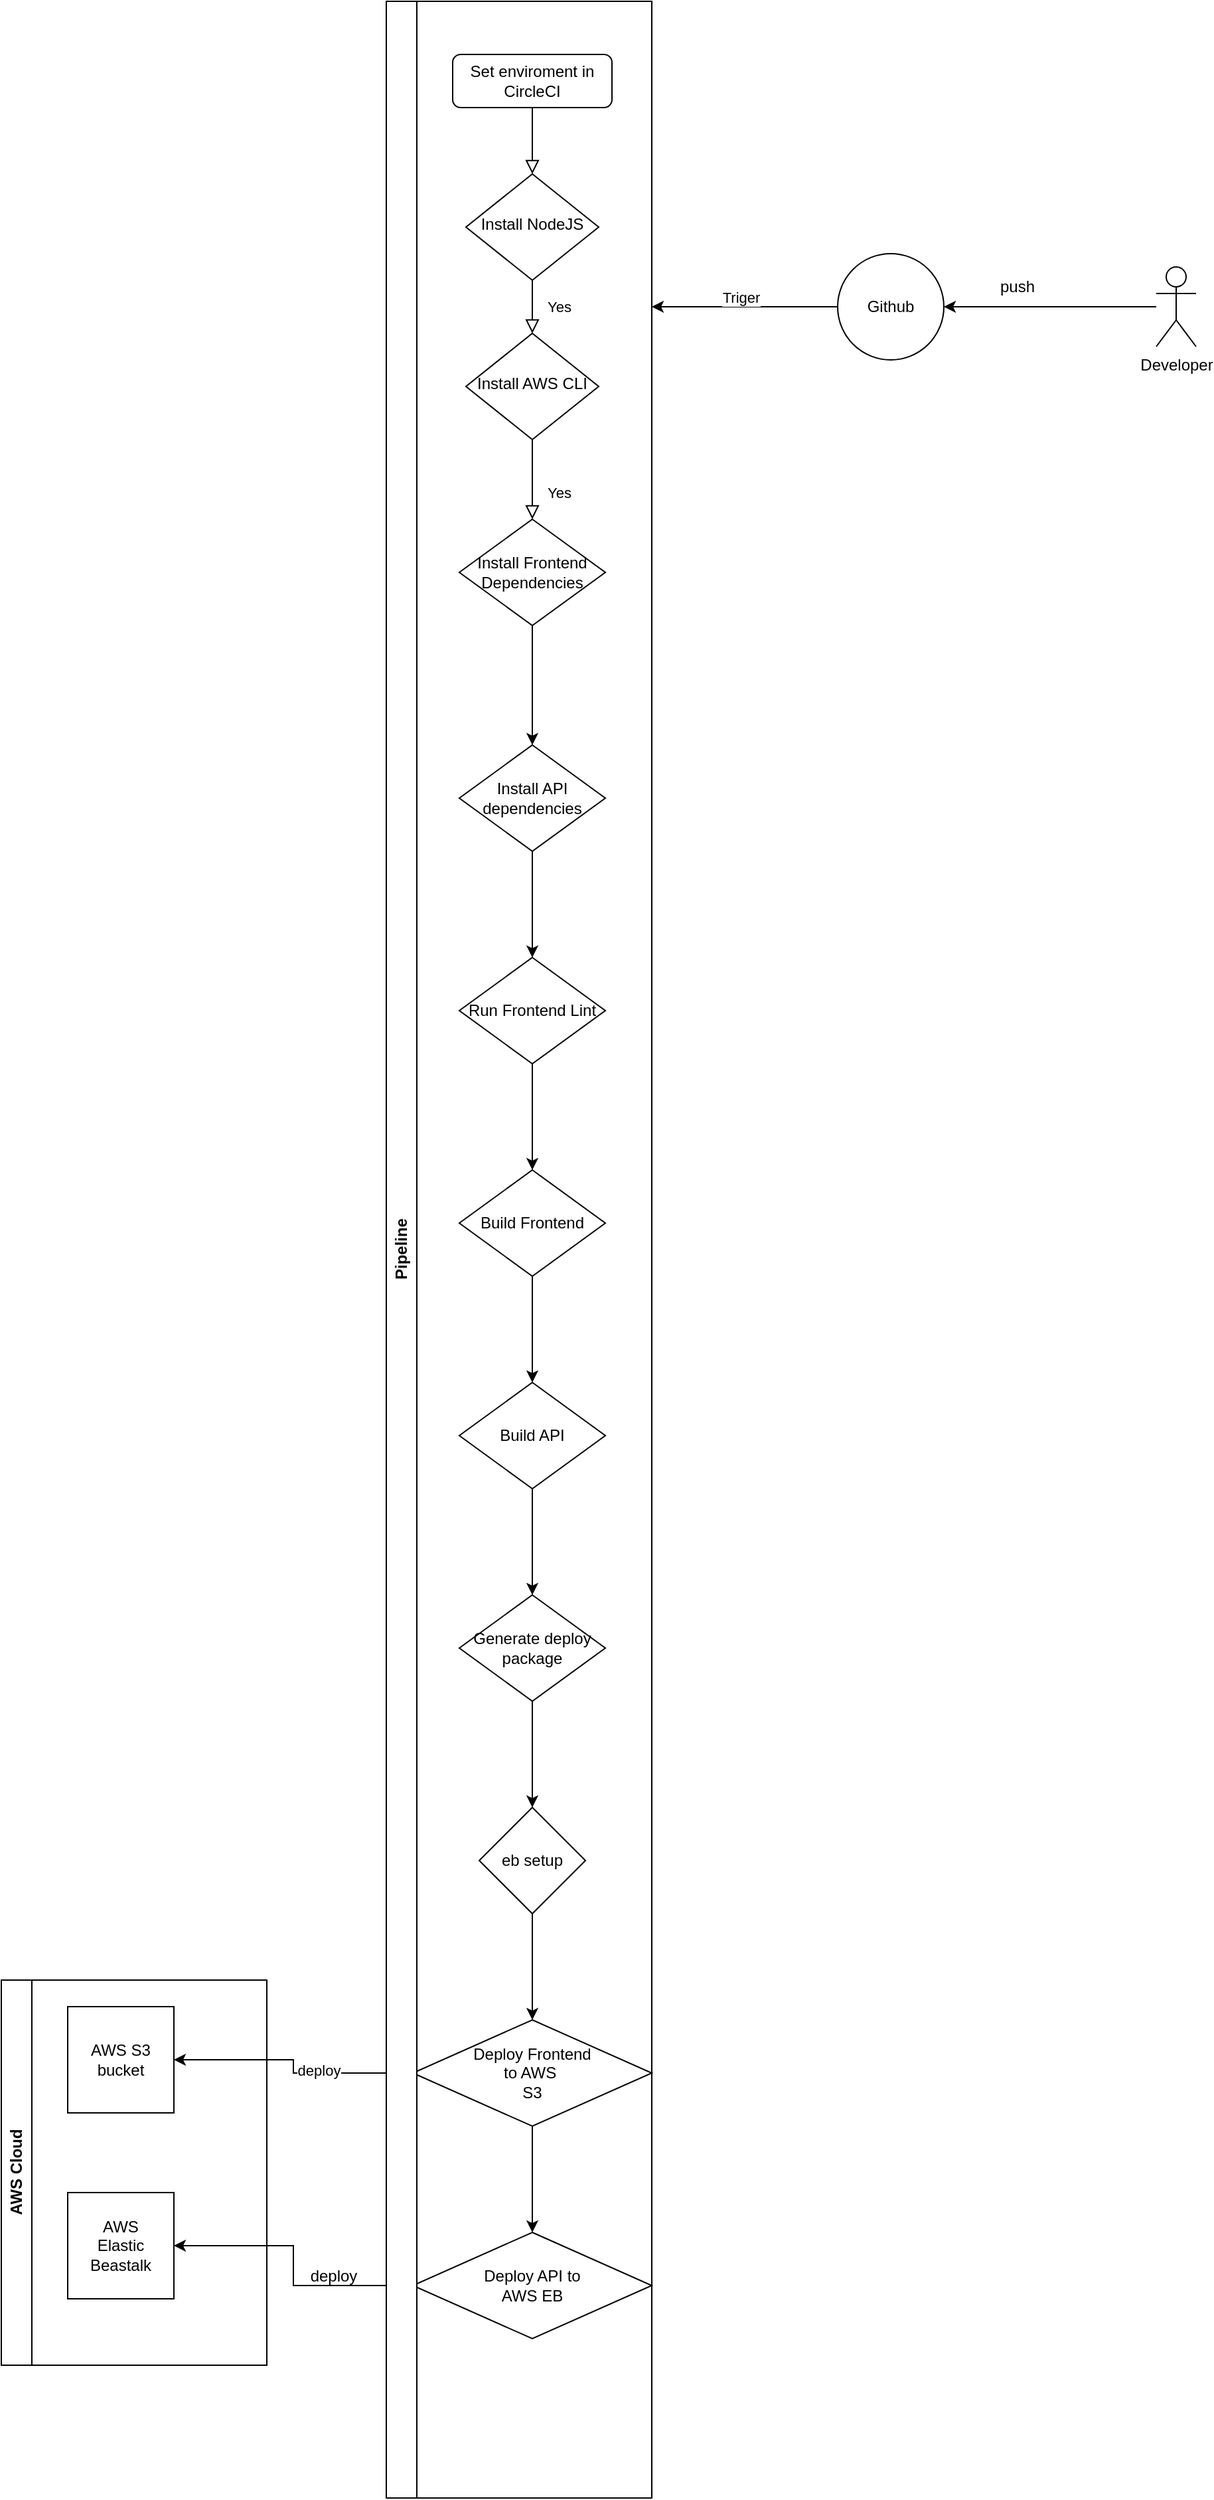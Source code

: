 <mxfile version="23.1.5" type="device">
  <diagram id="C5RBs43oDa-KdzZeNtuy" name="Page-1">
    <mxGraphModel dx="5078" dy="1829" grid="1" gridSize="10" guides="1" tooltips="1" connect="1" arrows="1" fold="1" page="1" pageScale="1" pageWidth="827" pageHeight="1169" math="0" shadow="0">
      <root>
        <mxCell id="WIyWlLk6GJQsqaUBKTNV-0" />
        <mxCell id="WIyWlLk6GJQsqaUBKTNV-1" parent="WIyWlLk6GJQsqaUBKTNV-0" />
        <mxCell id="WIyWlLk6GJQsqaUBKTNV-2" value="" style="rounded=0;html=1;jettySize=auto;orthogonalLoop=1;fontSize=11;endArrow=block;endFill=0;endSize=8;strokeWidth=1;shadow=0;labelBackgroundColor=none;edgeStyle=orthogonalEdgeStyle;" parent="WIyWlLk6GJQsqaUBKTNV-1" source="WIyWlLk6GJQsqaUBKTNV-3" target="WIyWlLk6GJQsqaUBKTNV-6" edge="1">
          <mxGeometry relative="1" as="geometry" />
        </mxCell>
        <mxCell id="WIyWlLk6GJQsqaUBKTNV-3" value="Set enviroment in CircleCI" style="rounded=1;whiteSpace=wrap;html=1;fontSize=12;glass=0;strokeWidth=1;shadow=0;" parent="WIyWlLk6GJQsqaUBKTNV-1" vertex="1">
          <mxGeometry x="160" y="80" width="120" height="40" as="geometry" />
        </mxCell>
        <mxCell id="WIyWlLk6GJQsqaUBKTNV-4" value="Yes" style="rounded=0;html=1;jettySize=auto;orthogonalLoop=1;fontSize=11;endArrow=block;endFill=0;endSize=8;strokeWidth=1;shadow=0;labelBackgroundColor=none;edgeStyle=orthogonalEdgeStyle;" parent="WIyWlLk6GJQsqaUBKTNV-1" source="WIyWlLk6GJQsqaUBKTNV-6" target="WIyWlLk6GJQsqaUBKTNV-10" edge="1">
          <mxGeometry y="20" relative="1" as="geometry">
            <mxPoint as="offset" />
          </mxGeometry>
        </mxCell>
        <mxCell id="WIyWlLk6GJQsqaUBKTNV-6" value="Install NodeJS" style="rhombus;whiteSpace=wrap;html=1;shadow=0;fontFamily=Helvetica;fontSize=12;align=center;strokeWidth=1;spacing=6;spacingTop=-4;" parent="WIyWlLk6GJQsqaUBKTNV-1" vertex="1">
          <mxGeometry x="170" y="170" width="100" height="80" as="geometry" />
        </mxCell>
        <mxCell id="WIyWlLk6GJQsqaUBKTNV-8" value="Yes" style="rounded=0;html=1;jettySize=auto;orthogonalLoop=1;fontSize=11;endArrow=block;endFill=0;endSize=8;strokeWidth=1;shadow=0;labelBackgroundColor=none;edgeStyle=orthogonalEdgeStyle;" parent="WIyWlLk6GJQsqaUBKTNV-1" source="WIyWlLk6GJQsqaUBKTNV-10" edge="1">
          <mxGeometry x="0.333" y="20" relative="1" as="geometry">
            <mxPoint as="offset" />
            <mxPoint x="220" y="430" as="targetPoint" />
          </mxGeometry>
        </mxCell>
        <mxCell id="WIyWlLk6GJQsqaUBKTNV-10" value="Install AWS CLI" style="rhombus;whiteSpace=wrap;html=1;shadow=0;fontFamily=Helvetica;fontSize=12;align=center;strokeWidth=1;spacing=6;spacingTop=-4;" parent="WIyWlLk6GJQsqaUBKTNV-1" vertex="1">
          <mxGeometry x="170" y="290" width="100" height="80" as="geometry" />
        </mxCell>
        <mxCell id="kE521kVCgS56fpdzkzg2-2" value="" style="edgeStyle=orthogonalEdgeStyle;rounded=0;orthogonalLoop=1;jettySize=auto;html=1;" edge="1" parent="WIyWlLk6GJQsqaUBKTNV-1" source="kE521kVCgS56fpdzkzg2-0" target="kE521kVCgS56fpdzkzg2-1">
          <mxGeometry relative="1" as="geometry" />
        </mxCell>
        <mxCell id="kE521kVCgS56fpdzkzg2-0" value="Install Frontend&lt;br&gt;Dependencies" style="rhombus;whiteSpace=wrap;html=1;" vertex="1" parent="WIyWlLk6GJQsqaUBKTNV-1">
          <mxGeometry x="165" y="430" width="110" height="80" as="geometry" />
        </mxCell>
        <mxCell id="kE521kVCgS56fpdzkzg2-4" value="" style="edgeStyle=orthogonalEdgeStyle;rounded=0;orthogonalLoop=1;jettySize=auto;html=1;" edge="1" parent="WIyWlLk6GJQsqaUBKTNV-1" source="kE521kVCgS56fpdzkzg2-1" target="kE521kVCgS56fpdzkzg2-3">
          <mxGeometry relative="1" as="geometry" />
        </mxCell>
        <mxCell id="kE521kVCgS56fpdzkzg2-1" value="Install API dependencies" style="rhombus;whiteSpace=wrap;html=1;" vertex="1" parent="WIyWlLk6GJQsqaUBKTNV-1">
          <mxGeometry x="165" y="600" width="110" height="80" as="geometry" />
        </mxCell>
        <mxCell id="kE521kVCgS56fpdzkzg2-6" value="" style="edgeStyle=orthogonalEdgeStyle;rounded=0;orthogonalLoop=1;jettySize=auto;html=1;" edge="1" parent="WIyWlLk6GJQsqaUBKTNV-1" source="kE521kVCgS56fpdzkzg2-3" target="kE521kVCgS56fpdzkzg2-5">
          <mxGeometry relative="1" as="geometry" />
        </mxCell>
        <mxCell id="kE521kVCgS56fpdzkzg2-3" value="Run Frontend Lint" style="rhombus;whiteSpace=wrap;html=1;" vertex="1" parent="WIyWlLk6GJQsqaUBKTNV-1">
          <mxGeometry x="165" y="760" width="110" height="80" as="geometry" />
        </mxCell>
        <mxCell id="kE521kVCgS56fpdzkzg2-8" value="" style="edgeStyle=orthogonalEdgeStyle;rounded=0;orthogonalLoop=1;jettySize=auto;html=1;" edge="1" parent="WIyWlLk6GJQsqaUBKTNV-1" source="kE521kVCgS56fpdzkzg2-5" target="kE521kVCgS56fpdzkzg2-7">
          <mxGeometry relative="1" as="geometry" />
        </mxCell>
        <mxCell id="kE521kVCgS56fpdzkzg2-5" value="Build Frontend" style="rhombus;whiteSpace=wrap;html=1;" vertex="1" parent="WIyWlLk6GJQsqaUBKTNV-1">
          <mxGeometry x="165" y="920" width="110" height="80" as="geometry" />
        </mxCell>
        <mxCell id="kE521kVCgS56fpdzkzg2-10" value="" style="edgeStyle=orthogonalEdgeStyle;rounded=0;orthogonalLoop=1;jettySize=auto;html=1;" edge="1" parent="WIyWlLk6GJQsqaUBKTNV-1" source="kE521kVCgS56fpdzkzg2-7" target="kE521kVCgS56fpdzkzg2-9">
          <mxGeometry relative="1" as="geometry" />
        </mxCell>
        <mxCell id="kE521kVCgS56fpdzkzg2-7" value="Build API" style="rhombus;whiteSpace=wrap;html=1;" vertex="1" parent="WIyWlLk6GJQsqaUBKTNV-1">
          <mxGeometry x="165" y="1080" width="110" height="80" as="geometry" />
        </mxCell>
        <mxCell id="kE521kVCgS56fpdzkzg2-12" value="" style="edgeStyle=orthogonalEdgeStyle;rounded=0;orthogonalLoop=1;jettySize=auto;html=1;" edge="1" parent="WIyWlLk6GJQsqaUBKTNV-1" source="kE521kVCgS56fpdzkzg2-9" target="kE521kVCgS56fpdzkzg2-11">
          <mxGeometry relative="1" as="geometry" />
        </mxCell>
        <mxCell id="kE521kVCgS56fpdzkzg2-9" value="Generate deploy&lt;br&gt;package" style="rhombus;whiteSpace=wrap;html=1;" vertex="1" parent="WIyWlLk6GJQsqaUBKTNV-1">
          <mxGeometry x="165" y="1240" width="110" height="80" as="geometry" />
        </mxCell>
        <mxCell id="kE521kVCgS56fpdzkzg2-14" value="" style="edgeStyle=orthogonalEdgeStyle;rounded=0;orthogonalLoop=1;jettySize=auto;html=1;" edge="1" parent="WIyWlLk6GJQsqaUBKTNV-1" source="kE521kVCgS56fpdzkzg2-11" target="kE521kVCgS56fpdzkzg2-13">
          <mxGeometry relative="1" as="geometry" />
        </mxCell>
        <mxCell id="kE521kVCgS56fpdzkzg2-11" value="eb setup" style="rhombus;whiteSpace=wrap;html=1;" vertex="1" parent="WIyWlLk6GJQsqaUBKTNV-1">
          <mxGeometry x="180" y="1400" width="80" height="80" as="geometry" />
        </mxCell>
        <mxCell id="kE521kVCgS56fpdzkzg2-16" value="" style="edgeStyle=orthogonalEdgeStyle;rounded=0;orthogonalLoop=1;jettySize=auto;html=1;" edge="1" parent="WIyWlLk6GJQsqaUBKTNV-1" source="kE521kVCgS56fpdzkzg2-13" target="kE521kVCgS56fpdzkzg2-15">
          <mxGeometry relative="1" as="geometry" />
        </mxCell>
        <mxCell id="kE521kVCgS56fpdzkzg2-20" style="edgeStyle=orthogonalEdgeStyle;rounded=0;orthogonalLoop=1;jettySize=auto;html=1;" edge="1" parent="WIyWlLk6GJQsqaUBKTNV-1" source="kE521kVCgS56fpdzkzg2-13" target="kE521kVCgS56fpdzkzg2-19">
          <mxGeometry relative="1" as="geometry" />
        </mxCell>
        <mxCell id="kE521kVCgS56fpdzkzg2-21" value="deploy" style="edgeLabel;html=1;align=center;verticalAlign=middle;resizable=0;points=[];" vertex="1" connectable="0" parent="kE521kVCgS56fpdzkzg2-20">
          <mxGeometry x="-0.248" y="-2" relative="1" as="geometry">
            <mxPoint as="offset" />
          </mxGeometry>
        </mxCell>
        <mxCell id="kE521kVCgS56fpdzkzg2-13" value="Deploy Frontend&lt;br&gt;to AWS&amp;nbsp;&lt;br&gt;S3" style="rhombus;whiteSpace=wrap;html=1;" vertex="1" parent="WIyWlLk6GJQsqaUBKTNV-1">
          <mxGeometry x="130" y="1560" width="180" height="80" as="geometry" />
        </mxCell>
        <mxCell id="kE521kVCgS56fpdzkzg2-23" style="edgeStyle=orthogonalEdgeStyle;rounded=0;orthogonalLoop=1;jettySize=auto;html=1;" edge="1" parent="WIyWlLk6GJQsqaUBKTNV-1" source="kE521kVCgS56fpdzkzg2-15" target="kE521kVCgS56fpdzkzg2-22">
          <mxGeometry relative="1" as="geometry" />
        </mxCell>
        <mxCell id="kE521kVCgS56fpdzkzg2-15" value="Deploy API to&lt;br&gt;AWS EB" style="rhombus;whiteSpace=wrap;html=1;" vertex="1" parent="WIyWlLk6GJQsqaUBKTNV-1">
          <mxGeometry x="130" y="1720" width="180" height="80" as="geometry" />
        </mxCell>
        <mxCell id="kE521kVCgS56fpdzkzg2-18" value="AWS Cloud" style="swimlane;horizontal=0;whiteSpace=wrap;html=1;" vertex="1" parent="WIyWlLk6GJQsqaUBKTNV-1">
          <mxGeometry x="-180" y="1530" width="200" height="290" as="geometry" />
        </mxCell>
        <mxCell id="kE521kVCgS56fpdzkzg2-19" value="AWS S3 bucket" style="whiteSpace=wrap;html=1;aspect=fixed;" vertex="1" parent="kE521kVCgS56fpdzkzg2-18">
          <mxGeometry x="50" y="20" width="80" height="80" as="geometry" />
        </mxCell>
        <mxCell id="kE521kVCgS56fpdzkzg2-22" value="AWS&lt;br&gt;Elastic Beastalk" style="whiteSpace=wrap;html=1;aspect=fixed;" vertex="1" parent="kE521kVCgS56fpdzkzg2-18">
          <mxGeometry x="50" y="160" width="80" height="80" as="geometry" />
        </mxCell>
        <mxCell id="kE521kVCgS56fpdzkzg2-24" value="deploy" style="text;html=1;align=center;verticalAlign=middle;resizable=0;points=[];autosize=1;strokeColor=none;fillColor=none;" vertex="1" parent="WIyWlLk6GJQsqaUBKTNV-1">
          <mxGeometry x="40" y="1738" width="60" height="30" as="geometry" />
        </mxCell>
        <mxCell id="kE521kVCgS56fpdzkzg2-29" style="edgeStyle=orthogonalEdgeStyle;rounded=0;orthogonalLoop=1;jettySize=auto;html=1;" edge="1" parent="WIyWlLk6GJQsqaUBKTNV-1" source="kE521kVCgS56fpdzkzg2-26" target="kE521kVCgS56fpdzkzg2-30">
          <mxGeometry relative="1" as="geometry">
            <mxPoint x="560" y="270" as="targetPoint" />
          </mxGeometry>
        </mxCell>
        <mxCell id="kE521kVCgS56fpdzkzg2-26" value="Developer" style="shape=umlActor;verticalLabelPosition=bottom;verticalAlign=top;html=1;outlineConnect=0;" vertex="1" parent="WIyWlLk6GJQsqaUBKTNV-1">
          <mxGeometry x="690" y="240" width="30" height="60" as="geometry" />
        </mxCell>
        <mxCell id="kE521kVCgS56fpdzkzg2-35" style="edgeStyle=orthogonalEdgeStyle;rounded=0;orthogonalLoop=1;jettySize=auto;html=1;" edge="1" parent="WIyWlLk6GJQsqaUBKTNV-1" source="kE521kVCgS56fpdzkzg2-30">
          <mxGeometry relative="1" as="geometry">
            <mxPoint x="310" y="270" as="targetPoint" />
          </mxGeometry>
        </mxCell>
        <mxCell id="kE521kVCgS56fpdzkzg2-36" value="Triger" style="edgeLabel;html=1;align=center;verticalAlign=middle;resizable=0;points=[];" vertex="1" connectable="0" parent="kE521kVCgS56fpdzkzg2-35">
          <mxGeometry x="0.049" y="-8" relative="1" as="geometry">
            <mxPoint as="offset" />
          </mxGeometry>
        </mxCell>
        <mxCell id="kE521kVCgS56fpdzkzg2-30" value="Github" style="ellipse;whiteSpace=wrap;html=1;aspect=fixed;" vertex="1" parent="WIyWlLk6GJQsqaUBKTNV-1">
          <mxGeometry x="450" y="230" width="80" height="80" as="geometry" />
        </mxCell>
        <mxCell id="kE521kVCgS56fpdzkzg2-31" value="push" style="text;html=1;align=center;verticalAlign=middle;resizable=0;points=[];autosize=1;strokeColor=none;fillColor=none;" vertex="1" parent="WIyWlLk6GJQsqaUBKTNV-1">
          <mxGeometry x="560" y="240" width="50" height="30" as="geometry" />
        </mxCell>
        <mxCell id="kE521kVCgS56fpdzkzg2-34" value="Pipeline" style="swimlane;horizontal=0;whiteSpace=wrap;html=1;" vertex="1" parent="WIyWlLk6GJQsqaUBKTNV-1">
          <mxGeometry x="110" y="40" width="200" height="1880" as="geometry" />
        </mxCell>
      </root>
    </mxGraphModel>
  </diagram>
</mxfile>
